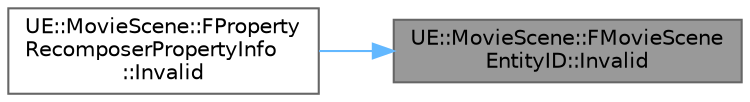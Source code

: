 digraph "UE::MovieScene::FMovieSceneEntityID::Invalid"
{
 // INTERACTIVE_SVG=YES
 // LATEX_PDF_SIZE
  bgcolor="transparent";
  edge [fontname=Helvetica,fontsize=10,labelfontname=Helvetica,labelfontsize=10];
  node [fontname=Helvetica,fontsize=10,shape=box,height=0.2,width=0.4];
  rankdir="RL";
  Node1 [id="Node000001",label="UE::MovieScene::FMovieScene\lEntityID::Invalid",height=0.2,width=0.4,color="gray40", fillcolor="grey60", style="filled", fontcolor="black",tooltip=" "];
  Node1 -> Node2 [id="edge1_Node000001_Node000002",dir="back",color="steelblue1",style="solid",tooltip=" "];
  Node2 [id="Node000002",label="UE::MovieScene::FProperty\lRecomposerPropertyInfo\l::Invalid",height=0.2,width=0.4,color="grey40", fillcolor="white", style="filled",URL="$d5/dbb/structUE_1_1MovieScene_1_1FPropertyRecomposerPropertyInfo.html#adbbc00e08e4377aeedc4e284b5ed3e0d",tooltip=" "];
}
